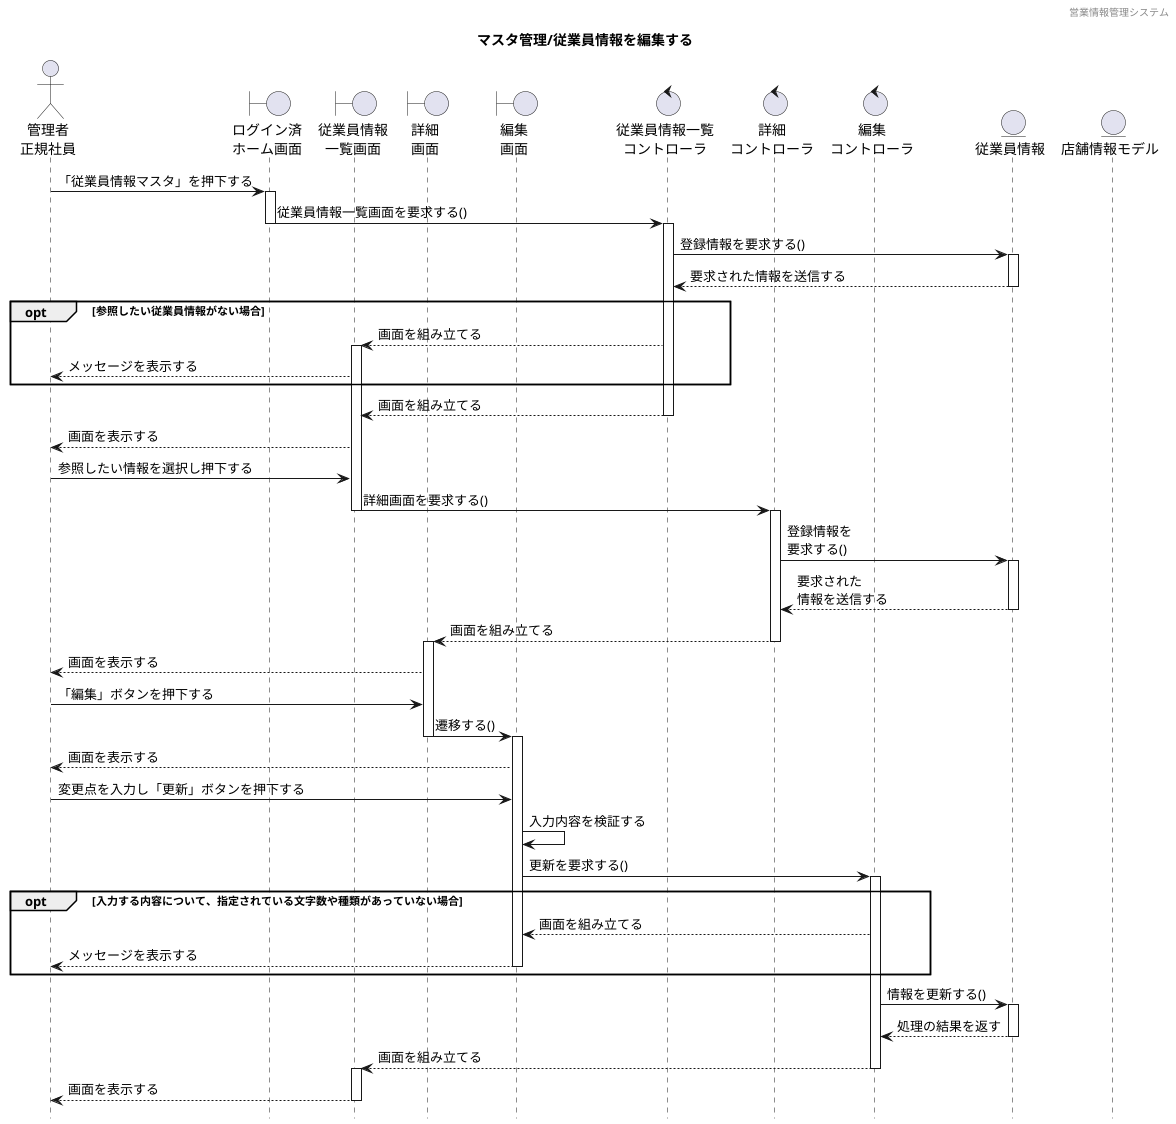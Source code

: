 @startuml ../../images/従業員情報マスタ/従業員情報管理_編集

' 下アイコン除去
hide footbox
' ヘッダー
header 営業情報管理システム
' タイトル
title マスタ管理/従業員情報を編集する


' actor "" as 
actor "管理者\n正規社員" as a1

' boundary "" as 
boundary "ログイン済\nホーム画面" as b1
boundary "従業員情報\n一覧画面" as b2
boundary "詳細\n画面" as b3
boundary "編集\n画面" as b4

' control "" as 
control "従業員情報一覧\nコントローラ" as c1
control "詳細\nコントローラ" as c2
control "編集\nコントローラ" as c3

' entity "" as
entity "従業員情報" as e1
entity "店舗情報モデル" as e2

' ログイン済みホーム画面から一覧表示までのシーケンス
a1 -> b1 : 「従業員情報マスタ」を押下する
activate b1
b1 -> c1 : 従業員情報一覧画面を要求する()
deactivate b1
activate c1
c1 -> e1 : 登録情報を要求する()
activate e1
c1 <-- e1 : 要求された情報を送信する
deactivate e1

' 代替フロー
opt 参照したい従業員情報がない場合
b2 <-- c1 : 画面を組み立てる
activate b2
a1 <-- b2 : メッセージを表示する
end

b2 <-- c1 : 画面を組み立てる
deactivate c1





a1 <-- b2 : 画面を表示する
a1 -> b2 : 参照したい情報を選択し押下する
b2 -> c2 : 詳細画面を要求する()
deactivate b2
activate c2


c2 -> e1 : 登録情報を\n要求する()
activate e1
c2 <-- e1 : 要求された\n情報を送信する
deactivate e1
b3 <-- c2 : 画面を組み立てる
deactivate c2
activate b3
a1 <-- b3 : 画面を表示する


a1 -> b3 : 「編集」ボタンを押下する
b3 -> b4 : 遷移する()
deactivate b3
activate b4
a1 <-- b4 : 画面を表示する
a1 -> b4 : 変更点を入力し「更新」ボタンを押下する
b4 -> b4 : 入力内容を検証する
b4 -> c3 : 更新を要求する()
activate c3

' 代替フロー


opt 入力する内容について、指定されている文字数や種類があっていない場合
b4 <-- c3 : 画面を組み立てる
deactivate c1
a1 <-- b4 : メッセージを表示する
deactivate b4
end


deactivate b4
activate c3
c3 -> e1 : 情報を更新する()
activate e1
c3 <-- e1 : 処理の結果を返す
deactivate e1
b2 <-- c3 : 画面を組み立てる
deactivate c3
activate b2
a1 <-- b2 : 画面を表示する
deactivate b2


@enduml